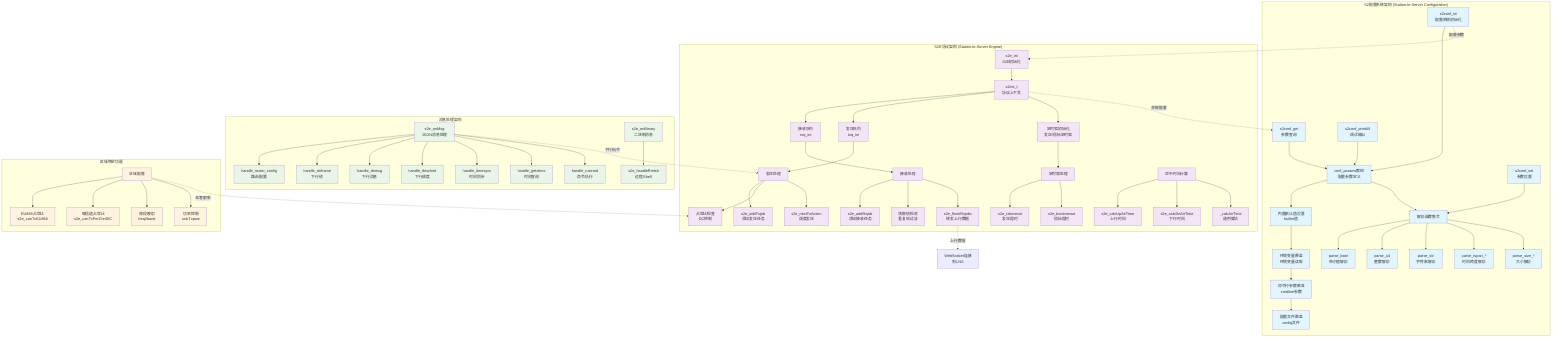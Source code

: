graph TB
    subgraph "S2配置系统架构 (Station-to-Server Configuration)"
        A[s2conf_ini<br/>配置系统初始化] --> B[conf_params数组<br/>配置参数定义]
        B --> C[内置默认值设置<br/>builtin值]
        C --> D[环境变量覆盖<br/>环境变量读取]
        D --> E[命令行参数覆盖<br/>cmdline参数]
        E --> F[配置文件覆盖<br/>config文件]
        
        B --> G[解析函数集合]
        G --> G1[parse_bool<br/>布尔值解析]
        G --> G2[parse_u4<br/>整数解析]
        G --> G3[parse_str<br/>字符串解析]
        G --> G4[parse_tspan_*<br/>时间跨度解析]
        G --> G5[parse_size_*<br/>大小解析]
        
        H[s2conf_set<br/>参数设置] --> G
        I[s2conf_get<br/>参数查询] --> B
        J[s2conf_printAll<br/>调试输出] --> B
    end
    
    subgraph "S2E协议架构 (Station-to-Server Engine)"
        K[s2e_ini<br/>S2E初始化] --> L[s2ctx_t<br/>协议上下文]
        L --> M[接收队列<br/>rxq_ini]
        L --> N[发送队列<br/>txq_ini]
        L --> O[定时器初始化<br/>发送/信标定时器]
        
        M --> P[接收处理]
        P --> P1[s2e_addRxjob<br/>添加接收任务]
        P --> P2[镜像帧检测<br/>重复帧过滤]
        P --> P3[s2e_flushRxjobs<br/>转发上行数据]
        
        N --> Q[发送处理]
        Q --> Q1[s2e_addTxjob<br/>添加发送任务]
        Q --> Q2[占空比检查<br/>DC控制]
        Q --> Q3[s2e_nextTxAction<br/>调度发送]
        
        O --> R[定时器处理]
        R --> R1[s2e_txtimeout<br/>发送超时]
        R --> R2[s2e_bcntimeout<br/>信标超时]
        
        S[空中时间计算] --> S1[s2e_calcUpAirTime<br/>上行时间]
        S --> S2[s2e_calcDnAirTime<br/>下行时间]
        S --> S3[_calcAirTime<br/>通用算法]
    end
    
    subgraph "消息处理架构"
        T[s2e_onMsg<br/>JSON消息处理] --> T1[handle_router_config<br/>路由配置]
        T --> T2[handle_dnframe<br/>下行帧]
        T --> T3[handle_dnmsg<br/>下行消息] 
        T --> T4[handle_dnsched<br/>下行调度]
        T --> T5[handle_timesync<br/>时间同步]
        T --> T6[handle_getxtime<br/>时间查询]
        T --> T7[handle_runcmd<br/>命令执行]
        
        U[s2e_onBinary<br/>二进制消息] --> U1[s2e_handleRmtsh<br/>远程Shell]
    end
    
    subgraph "区域特定功能"
        V[区域配置] --> V1[EU868占空比<br/>s2e_canTxEU868]
        V --> V2[每信道占空比<br/>s2e_canTxPerChnlDC]
        V --> V3[频段映射<br/>freq2band]
        V --> V4[功率控制<br/>calcTxpow]
    end
    
    %% 数据流连接
    A -.->|配置参数| K
    L -.->|获取配置| I
    P3 -.->|上行数据| WebSocket[WebSocket连接<br/>到LNS]
    T -.->|下行指令| Q
    V -.->|监管限制| Q2
    
    %% 样式定义
    classDef configNode fill:#e1f5fe
    classDef protocolNode fill:#f3e5f5
    classDef msgNode fill:#e8f5e8
    classDef regionNode fill:#fff3e0
    
    class A,B,C,D,E,F,G,G1,G2,G3,G4,G5,H,I,J configNode
    class K,L,M,N,O,P,P1,P2,P3,Q,Q1,Q2,Q3,R,R1,R2,S,S1,S2,S3 protocolNode
    class T,T1,T2,T3,T4,T5,T6,T7,U,U1 msgNode
    class V,V1,V2,V3,V4 regionNode